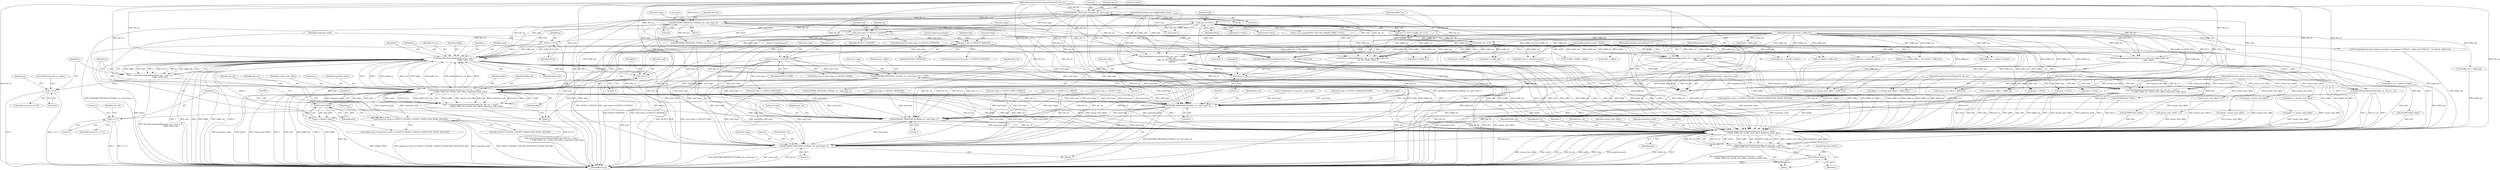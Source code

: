 digraph "0_suricata_47afc577ff763150f9b47f10331f5ef9eb847a57@pointer" {
"1001013" [label="(Call,DetectPcrePayloadMatch(det_ctx, s, smd, p, f,\n                                       buffer, buffer_len))"];
"1000181" [label="(Call,KEYWORD_PROFILING_END(det_ctx, smd->type, 0))"];
"1000164" [label="(Call,KEYWORD_PROFILING_END(det_ctx, smd->type, 0))"];
"1000134" [label="(MethodParameterIn,DetectEngineThreadCtx *det_ctx)"];
"1001051" [label="(Call,DetectEngineContentInspection(de_ctx, det_ctx, s, smd+1,\n                    f, buffer, buffer_len, stream_start_offset, inspection_mode, data))"];
"1000133" [label="(MethodParameterIn,DetectEngineCtx *de_ctx)"];
"1001013" [label="(Call,DetectPcrePayloadMatch(det_ctx, s, smd, p, f,\n                                       buffer, buffer_len))"];
"1000135" [label="(MethodParameterIn,const Signature *s)"];
"1000174" [label="(Call,smd == NULL)"];
"1000136" [label="(MethodParameterIn,const SigMatchData *smd)"];
"1001006" [label="(Call,p = (Packet *)data)"];
"1001008" [label="(Call,(Packet *)data)"];
"1000142" [label="(MethodParameterIn,void *data)"];
"1000999" [label="(Call,*p = NULL)"];
"1000137" [label="(MethodParameterIn,Flow *f)"];
"1000138" [label="(MethodParameterIn,uint8_t *buffer)"];
"1000177" [label="(Call,buffer_len == 0)"];
"1000139" [label="(MethodParameterIn,uint32_t buffer_len)"];
"1000140" [label="(MethodParameterIn,uint32_t stream_start_offset)"];
"1001003" [label="(Call,inspection_mode == DETECT_ENGINE_CONTENT_INSPECTION_MODE_PAYLOAD)"];
"1000141" [label="(MethodParameterIn,uint8_t inspection_mode)"];
"1001038" [label="(Call,KEYWORD_PROFILING_END(det_ctx, smd->type, 1))"];
"1000961" [label="(Call,smd->type == DETECT_PCRE)"];
"1000870" [label="(Call,smd->type == DETECT_ISDATAAT)"];
"1000190" [label="(Call,smd->type == DETECT_CONTENT)"];
"1001011" [label="(Call,r = DetectPcrePayloadMatch(det_ctx, s, smd, p, f,\n                                       buffer, buffer_len))"];
"1001022" [label="(Call,r == 0)"];
"1001553" [label="(Call,DetectEngineContentInspection(de_ctx, det_ctx, s, smd+1,\n                f, buffer, buffer_len, stream_start_offset, inspection_mode, data))"];
"1001551" [label="(Call,r = DetectEngineContentInspection(de_ctx, det_ctx, s, smd+1,\n                f, buffer, buffer_len, stream_start_offset, inspection_mode, data))"];
"1001566" [label="(Call,SCReturnInt(r))"];
"1001569" [label="(Call,KEYWORD_PROFILING_END(det_ctx, smd->type, 1))"];
"1001055" [label="(Call,smd+1)"];
"1001529" [label="(Call,KEYWORD_PROFILING_END(det_ctx, smd->type, 0))"];
"1001544" [label="(Call,KEYWORD_PROFILING_END(det_ctx, smd->type, 1))"];
"1001557" [label="(Call,smd+1)"];
"1001049" [label="(Call,r = DetectEngineContentInspection(de_ctx, det_ctx, s, smd+1,\n                    f, buffer, buffer_len, stream_start_offset, inspection_mode, data))"];
"1001065" [label="(Call,r == 1)"];
"1000809" [label="(Call,smd+1)"];
"1001015" [label="(Identifier,s)"];
"1000672" [label="(Call,found == NULL)"];
"1001045" [label="(Identifier,prev_offset)"];
"1001562" [label="(Identifier,buffer_len)"];
"1001543" [label="(Block,)"];
"1001002" [label="(ControlStructure,if (inspection_mode == DETECT_ENGINE_CONTENT_INSPECTION_MODE_PAYLOAD))"];
"1001005" [label="(Identifier,DETECT_ENGINE_CONTENT_INSPECTION_MODE_PAYLOAD)"];
"1001010" [label="(Identifier,data)"];
"1000181" [label="(Call,KEYWORD_PROFILING_END(det_ctx, smd->type, 0))"];
"1000177" [label="(Call,buffer_len == 0)"];
"1000139" [label="(MethodParameterIn,uint32_t buffer_len)"];
"1000540" [label="(Call,stream_start_offset != 0)"];
"1001462" [label="(Call,DetectLuaMatchBuffer(det_ctx, s, smd, buffer, buffer_len,\n                    det_ctx->buffer_offset, f))"];
"1001022" [label="(Call,r == 0)"];
"1001566" [label="(Call,SCReturnInt(r))"];
"1000135" [label="(MethodParameterIn,const Signature *s)"];
"1001039" [label="(Identifier,det_ctx)"];
"1001070" [label="(Literal,1)"];
"1000945" [label="(Call,SCLogDebug(\"absolute isdataat mismatch, id->isdataat %\"PRIu32\", buffer_len %\"PRIu32\"\", id->dataat, buffer_len))"];
"1001059" [label="(Identifier,buffer)"];
"1000182" [label="(Identifier,det_ctx)"];
"1001060" [label="(Identifier,buffer_len)"];
"1001052" [label="(Identifier,de_ctx)"];
"1001411" [label="(Call,buffer_len > urilend->urilen1)"];
"1001536" [label="(Literal,0)"];
"1000397" [label="(Call,depth >= (stream_start_offset + buffer_len))"];
"1001016" [label="(Identifier,smd)"];
"1000557" [label="(Call,depth >= (stream_start_offset + buffer_len))"];
"1000877" [label="(Literal,\"inspecting isdataat\")"];
"1001554" [label="(Identifier,de_ctx)"];
"1001557" [label="(Call,smd+1)"];
"1001556" [label="(Identifier,s)"];
"1000382" [label="(Call,stream_start_offset != 0)"];
"1001065" [label="(Call,r == 1)"];
"1001555" [label="(Identifier,det_ctx)"];
"1000645" [label="(Call,sbuffer_len > buffer_len)"];
"1001053" [label="(Identifier,det_ctx)"];
"1001004" [label="(Identifier,inspection_mode)"];
"1000219" [label="(Call,*found = NULL)"];
"1000158" [label="(Block,)"];
"1001012" [label="(Identifier,r)"];
"1001567" [label="(Identifier,r)"];
"1001362" [label="(Call,smd->type == DETECT_AL_URILEN)"];
"1000961" [label="(Call,smd->type == DETECT_PCRE)"];
"1000771" [label="(Call,inspection_mode == DETECT_ENGINE_CONTENT_INSPECTION_MODE_PAYLOAD)"];
"1001023" [label="(Identifier,r)"];
"1001055" [label="(Call,smd+1)"];
"1000183" [label="(Call,smd->type)"];
"1000927" [label="(Call,id->dataat < buffer_len)"];
"1001001" [label="(Identifier,NULL)"];
"1001038" [label="(Call,KEYWORD_PROFILING_END(det_ctx, smd->type, 1))"];
"1001569" [label="(Call,KEYWORD_PROFILING_END(det_ctx, smd->type, 1))"];
"1000869" [label="(ControlStructure,if (smd->type == DETECT_ISDATAAT))"];
"1000178" [label="(Identifier,buffer_len)"];
"1000629" [label="(Call,*sbuffer = buffer + offset)"];
"1000567" [label="(Call,depth - stream_start_offset)"];
"1001552" [label="(Identifier,r)"];
"1001018" [label="(Identifier,f)"];
"1001003" [label="(Call,inspection_mode == DETECT_ENGINE_CONTENT_INSPECTION_MODE_PAYLOAD)"];
"1001066" [label="(Identifier,r)"];
"1001021" [label="(ControlStructure,if (r == 0))"];
"1001017" [label="(Identifier,p)"];
"1001031" [label="(Identifier,pe)"];
"1000872" [label="(Identifier,smd)"];
"1001064" [label="(ControlStructure,if (r == 1))"];
"1001497" [label="(Call,s->sm_arrays[DETECT_SM_LIST_BASE64_DATA] != NULL)"];
"1001565" [label="(Identifier,data)"];
"1001073" [label="(Identifier,det_ctx)"];
"1001571" [label="(Call,smd->type)"];
"1001549" [label="(Literal,1)"];
"1001056" [label="(Identifier,smd)"];
"1001423" [label="(Call,buffer_len > urilend->urilen1)"];
"1001150" [label="(Call,data != NULL)"];
"1000190" [label="(Call,smd->type == DETECT_CONTENT)"];
"1000258" [label="(Call,depth = buffer_len)"];
"1000166" [label="(Call,smd->type)"];
"1000174" [label="(Call,smd == NULL)"];
"1001320" [label="(Call,(DCERPCState *)data)"];
"1000631" [label="(Call,buffer + offset)"];
"1001544" [label="(Call,KEYWORD_PROFILING_END(det_ctx, smd->type, 1))"];
"1000870" [label="(Call,smd->type == DETECT_ISDATAAT)"];
"1001061" [label="(Identifier,stream_start_offset)"];
"1001568" [label="(JumpTarget,final_match:)"];
"1001551" [label="(Call,r = DetectEngineContentInspection(de_ctx, det_ctx, s, smd+1,\n                f, buffer, buffer_len, stream_start_offset, inspection_mode, data))"];
"1001063" [label="(Identifier,data)"];
"1001574" [label="(Literal,1)"];
"1001546" [label="(Call,smd->type)"];
"1001011" [label="(Call,r = DetectPcrePayloadMatch(det_ctx, s, smd, p, f,\n                                       buffer, buffer_len))"];
"1000188" [label="(Literal,0)"];
"1000180" [label="(Block,)"];
"1001007" [label="(Identifier,p)"];
"1001563" [label="(Identifier,stream_start_offset)"];
"1001564" [label="(Identifier,inspection_mode)"];
"1000559" [label="(Call,stream_start_offset + buffer_len)"];
"1000133" [label="(MethodParameterIn,DetectEngineCtx *de_ctx)"];
"1001577" [label="(MethodReturn,int)"];
"1001576" [label="(Literal,1)"];
"1001529" [label="(Call,KEYWORD_PROFILING_END(det_ctx, smd->type, 0))"];
"1000399" [label="(Call,stream_start_offset + buffer_len)"];
"1001570" [label="(Identifier,det_ctx)"];
"1001054" [label="(Identifier,s)"];
"1000136" [label="(MethodParameterIn,const SigMatchData *smd)"];
"1001400" [label="(Call,buffer_len < urilend->urilen1)"];
"1001341" [label="(Call,DetectByteExtractDoMatch(det_ctx, smd, s, buffer,\n                                     buffer_len,\n                                     &det_ctx->bj_values[bed->local_id],\n                                     endian))"];
"1000965" [label="(Identifier,DETECT_PCRE)"];
"1000999" [label="(Call,*p = NULL)"];
"1000796" [label="(Call,KEYWORD_PROFILING_END(det_ctx, smd->type, 1))"];
"1000137" [label="(MethodParameterIn,Flow *f)"];
"1001512" [label="(Call,DetectBase64DataDoMatch(de_ctx, det_ctx, s, f))"];
"1001558" [label="(Identifier,smd)"];
"1000968" [label="(Literal,\"inspecting pcre\")"];
"1001553" [label="(Call,DetectEngineContentInspection(de_ctx, det_ctx, s, smd+1,\n                f, buffer, buffer_len, stream_start_offset, inspection_mode, data))"];
"1001530" [label="(Identifier,det_ctx)"];
"1001238" [label="(Call,data != NULL)"];
"1001006" [label="(Call,p = (Packet *)data)"];
"1000962" [label="(Call,smd->type)"];
"1001505" [label="(Call,KEYWORD_PROFILING_END(det_ctx, smd->type, 1))"];
"1000407" [label="(Call,depth - stream_start_offset)"];
"1001452" [label="(Call,smd->type == DETECT_LUA)"];
"1001067" [label="(Literal,1)"];
"1001089" [label="(Call,smd->type == DETECT_BYTETEST)"];
"1001062" [label="(Identifier,inspection_mode)"];
"1000164" [label="(Call,KEYWORD_PROFILING_END(det_ctx, smd->type, 0))"];
"1000602" [label="(Call,depth > buffer_len)"];
"1000605" [label="(Call,depth = buffer_len)"];
"1001195" [label="(Call,smd->type == DETECT_BYTEJUMP)"];
"1000963" [label="(Identifier,smd)"];
"1001428" [label="(Call,buffer_len < urilend->urilen2)"];
"1001020" [label="(Identifier,buffer_len)"];
"1000140" [label="(MethodParameterIn,uint32_t stream_start_offset)"];
"1000179" [label="(Literal,0)"];
"1001049" [label="(Call,r = DetectEngineContentInspection(de_ctx, det_ctx, s, smd+1,\n                    f, buffer, buffer_len, stream_start_offset, inspection_mode, data))"];
"1000169" [label="(Literal,0)"];
"1000134" [label="(MethodParameterIn,DetectEngineThreadCtx *det_ctx)"];
"1001000" [label="(Identifier,p)"];
"1001489" [label="(Call,DetectBase64DecodeDoMatch(det_ctx, s, smd, buffer, buffer_len))"];
"1000194" [label="(Identifier,DETECT_CONTENT)"];
"1001521" [label="(Call,SCLogDebug(\"sm->type %u\", smd->type))"];
"1001482" [label="(Call,smd->type == DETECT_BASE64_DECODE)"];
"1001050" [label="(Identifier,r)"];
"1001026" [label="(ControlStructure,goto no_match;)"];
"1001091" [label="(Identifier,smd)"];
"1000175" [label="(Identifier,smd)"];
"1001013" [label="(Call,DetectPcrePayloadMatch(det_ctx, s, smd, p, f,\n                                       buffer, buffer_len))"];
"1001008" [label="(Call,(Packet *)data)"];
"1000871" [label="(Call,smd->type)"];
"1000227" [label="(Call,depth = buffer_len)"];
"1001545" [label="(Identifier,det_ctx)"];
"1001313" [label="(Call,data != NULL)"];
"1001051" [label="(Call,DetectEngineContentInspection(de_ctx, det_ctx, s, smd+1,\n                    f, buffer, buffer_len, stream_start_offset, inspection_mode, data))"];
"1001040" [label="(Call,smd->type)"];
"1001561" [label="(Identifier,buffer)"];
"1001534" [label="(Literal,0)"];
"1000550" [label="(Call,depth <= stream_start_offset)"];
"1000805" [label="(Call,DetectEngineContentInspection(de_ctx, det_ctx, s, smd+1,\n                        f, buffer, buffer_len, stream_start_offset, inspection_mode, data))"];
"1000186" [label="(Literal,0)"];
"1000138" [label="(MethodParameterIn,uint8_t *buffer)"];
"1001389" [label="(Call,buffer_len == urilend->urilen1)"];
"1000171" [label="(Literal,0)"];
"1001560" [label="(Identifier,f)"];
"1001057" [label="(Literal,1)"];
"1001014" [label="(Identifier,det_ctx)"];
"1001024" [label="(Literal,0)"];
"1001043" [label="(Literal,1)"];
"1001058" [label="(Identifier,f)"];
"1000173" [label="(Call,smd == NULL || buffer_len == 0)"];
"1000390" [label="(Call,depth <= stream_start_offset)"];
"1000198" [label="(Identifier,cd)"];
"1001245" [label="(Call,(DCERPCState *)data)"];
"1000141" [label="(MethodParameterIn,uint8_t inspection_mode)"];
"1001157" [label="(Call,(DCERPCState *)data)"];
"1000746" [label="(Call,found - buffer)"];
"1001282" [label="(Call,smd->type == DETECT_BYTE_EXTRACT)"];
"1001531" [label="(Call,smd->type)"];
"1000176" [label="(Identifier,NULL)"];
"1001178" [label="(Call,DetectBytetestDoMatch(det_ctx, s, smd->ctx, buffer, buffer_len, flags,\n                                  offset, value))"];
"1001019" [label="(Identifier,buffer)"];
"1001559" [label="(Literal,1)"];
"1001266" [label="(Call,DetectBytejumpDoMatch(det_ctx, s, smd->ctx, buffer, buffer_len,\n                                  flags, offset))"];
"1000189" [label="(ControlStructure,if (smd->type == DETECT_CONTENT))"];
"1000142" [label="(MethodParameterIn,void *data)"];
"1000143" [label="(Block,)"];
"1000960" [label="(ControlStructure,if (smd->type == DETECT_PCRE))"];
"1000997" [label="(Block,)"];
"1000165" [label="(Identifier,det_ctx)"];
"1000894" [label="(Call,det_ctx->buffer_offset + id->dataat > buffer_len)"];
"1000874" [label="(Identifier,DETECT_ISDATAAT)"];
"1000191" [label="(Call,smd->type)"];
"1001013" -> "1001011"  [label="AST: "];
"1001013" -> "1001020"  [label="CFG: "];
"1001014" -> "1001013"  [label="AST: "];
"1001015" -> "1001013"  [label="AST: "];
"1001016" -> "1001013"  [label="AST: "];
"1001017" -> "1001013"  [label="AST: "];
"1001018" -> "1001013"  [label="AST: "];
"1001019" -> "1001013"  [label="AST: "];
"1001020" -> "1001013"  [label="AST: "];
"1001011" -> "1001013"  [label="CFG: "];
"1001013" -> "1001577"  [label="DDG: s"];
"1001013" -> "1001577"  [label="DDG: smd"];
"1001013" -> "1001577"  [label="DDG: f"];
"1001013" -> "1001577"  [label="DDG: buffer"];
"1001013" -> "1001577"  [label="DDG: buffer_len"];
"1001013" -> "1001577"  [label="DDG: p"];
"1001013" -> "1001011"  [label="DDG: buffer"];
"1001013" -> "1001011"  [label="DDG: smd"];
"1001013" -> "1001011"  [label="DDG: s"];
"1001013" -> "1001011"  [label="DDG: det_ctx"];
"1001013" -> "1001011"  [label="DDG: p"];
"1001013" -> "1001011"  [label="DDG: buffer_len"];
"1001013" -> "1001011"  [label="DDG: f"];
"1000181" -> "1001013"  [label="DDG: det_ctx"];
"1000164" -> "1001013"  [label="DDG: det_ctx"];
"1001051" -> "1001013"  [label="DDG: det_ctx"];
"1001051" -> "1001013"  [label="DDG: s"];
"1001051" -> "1001013"  [label="DDG: f"];
"1001051" -> "1001013"  [label="DDG: buffer"];
"1001051" -> "1001013"  [label="DDG: buffer_len"];
"1000134" -> "1001013"  [label="DDG: det_ctx"];
"1000135" -> "1001013"  [label="DDG: s"];
"1000174" -> "1001013"  [label="DDG: smd"];
"1000136" -> "1001013"  [label="DDG: smd"];
"1001006" -> "1001013"  [label="DDG: p"];
"1000999" -> "1001013"  [label="DDG: p"];
"1000137" -> "1001013"  [label="DDG: f"];
"1000138" -> "1001013"  [label="DDG: buffer"];
"1000177" -> "1001013"  [label="DDG: buffer_len"];
"1000139" -> "1001013"  [label="DDG: buffer_len"];
"1001013" -> "1001038"  [label="DDG: det_ctx"];
"1001013" -> "1001051"  [label="DDG: buffer"];
"1001013" -> "1001051"  [label="DDG: s"];
"1001013" -> "1001051"  [label="DDG: f"];
"1001013" -> "1001051"  [label="DDG: buffer_len"];
"1001013" -> "1001051"  [label="DDG: smd"];
"1001013" -> "1001055"  [label="DDG: smd"];
"1001013" -> "1001529"  [label="DDG: det_ctx"];
"1001013" -> "1001544"  [label="DDG: det_ctx"];
"1001013" -> "1001553"  [label="DDG: smd"];
"1001013" -> "1001553"  [label="DDG: buffer"];
"1001013" -> "1001553"  [label="DDG: buffer_len"];
"1001013" -> "1001553"  [label="DDG: f"];
"1001013" -> "1001553"  [label="DDG: s"];
"1001013" -> "1001557"  [label="DDG: smd"];
"1001013" -> "1001569"  [label="DDG: det_ctx"];
"1000181" -> "1000180"  [label="AST: "];
"1000181" -> "1000186"  [label="CFG: "];
"1000182" -> "1000181"  [label="AST: "];
"1000183" -> "1000181"  [label="AST: "];
"1000186" -> "1000181"  [label="AST: "];
"1000188" -> "1000181"  [label="CFG: "];
"1000181" -> "1001577"  [label="DDG: KEYWORD_PROFILING_END(det_ctx, smd->type, 0)"];
"1000164" -> "1000181"  [label="DDG: det_ctx"];
"1000164" -> "1000181"  [label="DDG: smd->type"];
"1000134" -> "1000181"  [label="DDG: det_ctx"];
"1000181" -> "1000190"  [label="DDG: smd->type"];
"1000181" -> "1000796"  [label="DDG: det_ctx"];
"1000181" -> "1001178"  [label="DDG: det_ctx"];
"1000181" -> "1001266"  [label="DDG: det_ctx"];
"1000181" -> "1001341"  [label="DDG: det_ctx"];
"1000181" -> "1001462"  [label="DDG: det_ctx"];
"1000181" -> "1001489"  [label="DDG: det_ctx"];
"1000181" -> "1001529"  [label="DDG: det_ctx"];
"1000181" -> "1001544"  [label="DDG: det_ctx"];
"1000181" -> "1001569"  [label="DDG: det_ctx"];
"1000164" -> "1000158"  [label="AST: "];
"1000164" -> "1000169"  [label="CFG: "];
"1000165" -> "1000164"  [label="AST: "];
"1000166" -> "1000164"  [label="AST: "];
"1000169" -> "1000164"  [label="AST: "];
"1000171" -> "1000164"  [label="CFG: "];
"1000164" -> "1001577"  [label="DDG: KEYWORD_PROFILING_END(det_ctx, smd->type, 0)"];
"1000134" -> "1000164"  [label="DDG: det_ctx"];
"1000164" -> "1000190"  [label="DDG: smd->type"];
"1000164" -> "1000796"  [label="DDG: det_ctx"];
"1000164" -> "1001178"  [label="DDG: det_ctx"];
"1000164" -> "1001266"  [label="DDG: det_ctx"];
"1000164" -> "1001341"  [label="DDG: det_ctx"];
"1000164" -> "1001462"  [label="DDG: det_ctx"];
"1000164" -> "1001489"  [label="DDG: det_ctx"];
"1000164" -> "1001529"  [label="DDG: det_ctx"];
"1000164" -> "1001544"  [label="DDG: det_ctx"];
"1000164" -> "1001569"  [label="DDG: det_ctx"];
"1000134" -> "1000132"  [label="AST: "];
"1000134" -> "1001577"  [label="DDG: det_ctx"];
"1000134" -> "1000796"  [label="DDG: det_ctx"];
"1000134" -> "1000805"  [label="DDG: det_ctx"];
"1000134" -> "1001038"  [label="DDG: det_ctx"];
"1000134" -> "1001051"  [label="DDG: det_ctx"];
"1000134" -> "1001178"  [label="DDG: det_ctx"];
"1000134" -> "1001266"  [label="DDG: det_ctx"];
"1000134" -> "1001341"  [label="DDG: det_ctx"];
"1000134" -> "1001462"  [label="DDG: det_ctx"];
"1000134" -> "1001489"  [label="DDG: det_ctx"];
"1000134" -> "1001505"  [label="DDG: det_ctx"];
"1000134" -> "1001512"  [label="DDG: det_ctx"];
"1000134" -> "1001529"  [label="DDG: det_ctx"];
"1000134" -> "1001544"  [label="DDG: det_ctx"];
"1000134" -> "1001553"  [label="DDG: det_ctx"];
"1000134" -> "1001569"  [label="DDG: det_ctx"];
"1001051" -> "1001049"  [label="AST: "];
"1001051" -> "1001063"  [label="CFG: "];
"1001052" -> "1001051"  [label="AST: "];
"1001053" -> "1001051"  [label="AST: "];
"1001054" -> "1001051"  [label="AST: "];
"1001055" -> "1001051"  [label="AST: "];
"1001058" -> "1001051"  [label="AST: "];
"1001059" -> "1001051"  [label="AST: "];
"1001060" -> "1001051"  [label="AST: "];
"1001061" -> "1001051"  [label="AST: "];
"1001062" -> "1001051"  [label="AST: "];
"1001063" -> "1001051"  [label="AST: "];
"1001049" -> "1001051"  [label="CFG: "];
"1001051" -> "1001577"  [label="DDG: inspection_mode"];
"1001051" -> "1001577"  [label="DDG: smd+1"];
"1001051" -> "1001577"  [label="DDG: stream_start_offset"];
"1001051" -> "1001577"  [label="DDG: f"];
"1001051" -> "1001577"  [label="DDG: data"];
"1001051" -> "1001577"  [label="DDG: buffer_len"];
"1001051" -> "1001577"  [label="DDG: s"];
"1001051" -> "1001577"  [label="DDG: buffer"];
"1001051" -> "1001577"  [label="DDG: de_ctx"];
"1001051" -> "1001003"  [label="DDG: inspection_mode"];
"1001051" -> "1001008"  [label="DDG: data"];
"1001051" -> "1001049"  [label="DDG: buffer"];
"1001051" -> "1001049"  [label="DDG: stream_start_offset"];
"1001051" -> "1001049"  [label="DDG: data"];
"1001051" -> "1001049"  [label="DDG: inspection_mode"];
"1001051" -> "1001049"  [label="DDG: det_ctx"];
"1001051" -> "1001049"  [label="DDG: s"];
"1001051" -> "1001049"  [label="DDG: f"];
"1001051" -> "1001049"  [label="DDG: smd+1"];
"1001051" -> "1001049"  [label="DDG: de_ctx"];
"1001051" -> "1001049"  [label="DDG: buffer_len"];
"1000133" -> "1001051"  [label="DDG: de_ctx"];
"1000138" -> "1001051"  [label="DDG: buffer"];
"1000140" -> "1001051"  [label="DDG: stream_start_offset"];
"1001008" -> "1001051"  [label="DDG: data"];
"1000142" -> "1001051"  [label="DDG: data"];
"1001003" -> "1001051"  [label="DDG: inspection_mode"];
"1000141" -> "1001051"  [label="DDG: inspection_mode"];
"1001038" -> "1001051"  [label="DDG: det_ctx"];
"1000135" -> "1001051"  [label="DDG: s"];
"1000137" -> "1001051"  [label="DDG: f"];
"1000139" -> "1001051"  [label="DDG: buffer_len"];
"1000136" -> "1001051"  [label="DDG: smd"];
"1001051" -> "1001529"  [label="DDG: det_ctx"];
"1001051" -> "1001553"  [label="DDG: de_ctx"];
"1001051" -> "1001553"  [label="DDG: buffer"];
"1001051" -> "1001553"  [label="DDG: data"];
"1001051" -> "1001553"  [label="DDG: buffer_len"];
"1001051" -> "1001553"  [label="DDG: f"];
"1001051" -> "1001553"  [label="DDG: stream_start_offset"];
"1001051" -> "1001553"  [label="DDG: inspection_mode"];
"1001051" -> "1001553"  [label="DDG: s"];
"1000133" -> "1000132"  [label="AST: "];
"1000133" -> "1001577"  [label="DDG: de_ctx"];
"1000133" -> "1000805"  [label="DDG: de_ctx"];
"1000133" -> "1001512"  [label="DDG: de_ctx"];
"1000133" -> "1001553"  [label="DDG: de_ctx"];
"1000135" -> "1000132"  [label="AST: "];
"1000135" -> "1001577"  [label="DDG: s"];
"1000135" -> "1000805"  [label="DDG: s"];
"1000135" -> "1001178"  [label="DDG: s"];
"1000135" -> "1001266"  [label="DDG: s"];
"1000135" -> "1001341"  [label="DDG: s"];
"1000135" -> "1001462"  [label="DDG: s"];
"1000135" -> "1001489"  [label="DDG: s"];
"1000135" -> "1001512"  [label="DDG: s"];
"1000135" -> "1001553"  [label="DDG: s"];
"1000174" -> "1000173"  [label="AST: "];
"1000174" -> "1000176"  [label="CFG: "];
"1000175" -> "1000174"  [label="AST: "];
"1000176" -> "1000174"  [label="AST: "];
"1000178" -> "1000174"  [label="CFG: "];
"1000173" -> "1000174"  [label="CFG: "];
"1000174" -> "1001577"  [label="DDG: NULL"];
"1000174" -> "1001577"  [label="DDG: smd"];
"1000174" -> "1000173"  [label="DDG: smd"];
"1000174" -> "1000173"  [label="DDG: NULL"];
"1000136" -> "1000174"  [label="DDG: smd"];
"1000174" -> "1000219"  [label="DDG: NULL"];
"1000174" -> "1000672"  [label="DDG: NULL"];
"1000174" -> "1000805"  [label="DDG: smd"];
"1000174" -> "1000809"  [label="DDG: smd"];
"1000174" -> "1000999"  [label="DDG: NULL"];
"1000174" -> "1001150"  [label="DDG: NULL"];
"1000174" -> "1001238"  [label="DDG: NULL"];
"1000174" -> "1001313"  [label="DDG: NULL"];
"1000174" -> "1001341"  [label="DDG: smd"];
"1000174" -> "1001462"  [label="DDG: smd"];
"1000174" -> "1001489"  [label="DDG: smd"];
"1000174" -> "1001497"  [label="DDG: NULL"];
"1000174" -> "1001553"  [label="DDG: smd"];
"1000174" -> "1001557"  [label="DDG: smd"];
"1000136" -> "1000132"  [label="AST: "];
"1000136" -> "1001577"  [label="DDG: smd"];
"1000136" -> "1000805"  [label="DDG: smd"];
"1000136" -> "1000809"  [label="DDG: smd"];
"1000136" -> "1001055"  [label="DDG: smd"];
"1000136" -> "1001341"  [label="DDG: smd"];
"1000136" -> "1001462"  [label="DDG: smd"];
"1000136" -> "1001489"  [label="DDG: smd"];
"1000136" -> "1001553"  [label="DDG: smd"];
"1000136" -> "1001557"  [label="DDG: smd"];
"1001006" -> "1001002"  [label="AST: "];
"1001006" -> "1001008"  [label="CFG: "];
"1001007" -> "1001006"  [label="AST: "];
"1001008" -> "1001006"  [label="AST: "];
"1001012" -> "1001006"  [label="CFG: "];
"1001006" -> "1001577"  [label="DDG: (Packet *)data"];
"1001008" -> "1001006"  [label="DDG: data"];
"1001008" -> "1001010"  [label="CFG: "];
"1001009" -> "1001008"  [label="AST: "];
"1001010" -> "1001008"  [label="AST: "];
"1001008" -> "1001577"  [label="DDG: data"];
"1000142" -> "1001008"  [label="DDG: data"];
"1001008" -> "1001553"  [label="DDG: data"];
"1000142" -> "1000132"  [label="AST: "];
"1000142" -> "1001577"  [label="DDG: data"];
"1000142" -> "1000805"  [label="DDG: data"];
"1000142" -> "1001150"  [label="DDG: data"];
"1000142" -> "1001157"  [label="DDG: data"];
"1000142" -> "1001238"  [label="DDG: data"];
"1000142" -> "1001245"  [label="DDG: data"];
"1000142" -> "1001313"  [label="DDG: data"];
"1000142" -> "1001320"  [label="DDG: data"];
"1000142" -> "1001553"  [label="DDG: data"];
"1000999" -> "1000997"  [label="AST: "];
"1000999" -> "1001001"  [label="CFG: "];
"1001000" -> "1000999"  [label="AST: "];
"1001001" -> "1000999"  [label="AST: "];
"1001004" -> "1000999"  [label="CFG: "];
"1000999" -> "1001577"  [label="DDG: NULL"];
"1000137" -> "1000132"  [label="AST: "];
"1000137" -> "1001577"  [label="DDG: f"];
"1000137" -> "1000805"  [label="DDG: f"];
"1000137" -> "1001462"  [label="DDG: f"];
"1000137" -> "1001512"  [label="DDG: f"];
"1000137" -> "1001553"  [label="DDG: f"];
"1000138" -> "1000132"  [label="AST: "];
"1000138" -> "1001577"  [label="DDG: buffer"];
"1000138" -> "1000629"  [label="DDG: buffer"];
"1000138" -> "1000631"  [label="DDG: buffer"];
"1000138" -> "1000746"  [label="DDG: buffer"];
"1000138" -> "1000805"  [label="DDG: buffer"];
"1000138" -> "1001178"  [label="DDG: buffer"];
"1000138" -> "1001266"  [label="DDG: buffer"];
"1000138" -> "1001341"  [label="DDG: buffer"];
"1000138" -> "1001462"  [label="DDG: buffer"];
"1000138" -> "1001489"  [label="DDG: buffer"];
"1000138" -> "1001553"  [label="DDG: buffer"];
"1000177" -> "1000173"  [label="AST: "];
"1000177" -> "1000179"  [label="CFG: "];
"1000178" -> "1000177"  [label="AST: "];
"1000179" -> "1000177"  [label="AST: "];
"1000173" -> "1000177"  [label="CFG: "];
"1000177" -> "1001577"  [label="DDG: buffer_len"];
"1000177" -> "1000173"  [label="DDG: buffer_len"];
"1000177" -> "1000173"  [label="DDG: 0"];
"1000139" -> "1000177"  [label="DDG: buffer_len"];
"1000177" -> "1000227"  [label="DDG: buffer_len"];
"1000177" -> "1000258"  [label="DDG: buffer_len"];
"1000177" -> "1000397"  [label="DDG: buffer_len"];
"1000177" -> "1000399"  [label="DDG: buffer_len"];
"1000177" -> "1000557"  [label="DDG: buffer_len"];
"1000177" -> "1000559"  [label="DDG: buffer_len"];
"1000177" -> "1000602"  [label="DDG: buffer_len"];
"1000177" -> "1000894"  [label="DDG: buffer_len"];
"1000177" -> "1000927"  [label="DDG: buffer_len"];
"1000177" -> "1001178"  [label="DDG: buffer_len"];
"1000177" -> "1001266"  [label="DDG: buffer_len"];
"1000177" -> "1001341"  [label="DDG: buffer_len"];
"1000177" -> "1001389"  [label="DDG: buffer_len"];
"1000177" -> "1001400"  [label="DDG: buffer_len"];
"1000177" -> "1001411"  [label="DDG: buffer_len"];
"1000177" -> "1001423"  [label="DDG: buffer_len"];
"1000177" -> "1001462"  [label="DDG: buffer_len"];
"1000177" -> "1001489"  [label="DDG: buffer_len"];
"1000177" -> "1001553"  [label="DDG: buffer_len"];
"1000139" -> "1000132"  [label="AST: "];
"1000139" -> "1001577"  [label="DDG: buffer_len"];
"1000139" -> "1000227"  [label="DDG: buffer_len"];
"1000139" -> "1000258"  [label="DDG: buffer_len"];
"1000139" -> "1000397"  [label="DDG: buffer_len"];
"1000139" -> "1000399"  [label="DDG: buffer_len"];
"1000139" -> "1000557"  [label="DDG: buffer_len"];
"1000139" -> "1000559"  [label="DDG: buffer_len"];
"1000139" -> "1000602"  [label="DDG: buffer_len"];
"1000139" -> "1000605"  [label="DDG: buffer_len"];
"1000139" -> "1000645"  [label="DDG: buffer_len"];
"1000139" -> "1000805"  [label="DDG: buffer_len"];
"1000139" -> "1000894"  [label="DDG: buffer_len"];
"1000139" -> "1000927"  [label="DDG: buffer_len"];
"1000139" -> "1000945"  [label="DDG: buffer_len"];
"1000139" -> "1001178"  [label="DDG: buffer_len"];
"1000139" -> "1001266"  [label="DDG: buffer_len"];
"1000139" -> "1001341"  [label="DDG: buffer_len"];
"1000139" -> "1001389"  [label="DDG: buffer_len"];
"1000139" -> "1001400"  [label="DDG: buffer_len"];
"1000139" -> "1001411"  [label="DDG: buffer_len"];
"1000139" -> "1001423"  [label="DDG: buffer_len"];
"1000139" -> "1001428"  [label="DDG: buffer_len"];
"1000139" -> "1001462"  [label="DDG: buffer_len"];
"1000139" -> "1001489"  [label="DDG: buffer_len"];
"1000139" -> "1001553"  [label="DDG: buffer_len"];
"1000140" -> "1000132"  [label="AST: "];
"1000140" -> "1001577"  [label="DDG: stream_start_offset"];
"1000140" -> "1000382"  [label="DDG: stream_start_offset"];
"1000140" -> "1000390"  [label="DDG: stream_start_offset"];
"1000140" -> "1000397"  [label="DDG: stream_start_offset"];
"1000140" -> "1000399"  [label="DDG: stream_start_offset"];
"1000140" -> "1000407"  [label="DDG: stream_start_offset"];
"1000140" -> "1000540"  [label="DDG: stream_start_offset"];
"1000140" -> "1000550"  [label="DDG: stream_start_offset"];
"1000140" -> "1000557"  [label="DDG: stream_start_offset"];
"1000140" -> "1000559"  [label="DDG: stream_start_offset"];
"1000140" -> "1000567"  [label="DDG: stream_start_offset"];
"1000140" -> "1000805"  [label="DDG: stream_start_offset"];
"1000140" -> "1001553"  [label="DDG: stream_start_offset"];
"1001003" -> "1001002"  [label="AST: "];
"1001003" -> "1001005"  [label="CFG: "];
"1001004" -> "1001003"  [label="AST: "];
"1001005" -> "1001003"  [label="AST: "];
"1001007" -> "1001003"  [label="CFG: "];
"1001012" -> "1001003"  [label="CFG: "];
"1001003" -> "1001577"  [label="DDG: inspection_mode == DETECT_ENGINE_CONTENT_INSPECTION_MODE_PAYLOAD"];
"1001003" -> "1001577"  [label="DDG: inspection_mode"];
"1001003" -> "1001577"  [label="DDG: DETECT_ENGINE_CONTENT_INSPECTION_MODE_PAYLOAD"];
"1000141" -> "1001003"  [label="DDG: inspection_mode"];
"1001003" -> "1001553"  [label="DDG: inspection_mode"];
"1000141" -> "1000132"  [label="AST: "];
"1000141" -> "1001577"  [label="DDG: inspection_mode"];
"1000141" -> "1000771"  [label="DDG: inspection_mode"];
"1000141" -> "1000805"  [label="DDG: inspection_mode"];
"1000141" -> "1001553"  [label="DDG: inspection_mode"];
"1001038" -> "1000997"  [label="AST: "];
"1001038" -> "1001043"  [label="CFG: "];
"1001039" -> "1001038"  [label="AST: "];
"1001040" -> "1001038"  [label="AST: "];
"1001043" -> "1001038"  [label="AST: "];
"1001045" -> "1001038"  [label="CFG: "];
"1000961" -> "1001038"  [label="DDG: smd->type"];
"1001038" -> "1001529"  [label="DDG: smd->type"];
"1001038" -> "1001544"  [label="DDG: smd->type"];
"1001038" -> "1001569"  [label="DDG: smd->type"];
"1000961" -> "1000960"  [label="AST: "];
"1000961" -> "1000965"  [label="CFG: "];
"1000962" -> "1000961"  [label="AST: "];
"1000965" -> "1000961"  [label="AST: "];
"1000968" -> "1000961"  [label="CFG: "];
"1001091" -> "1000961"  [label="CFG: "];
"1000961" -> "1001577"  [label="DDG: DETECT_PCRE"];
"1000961" -> "1001577"  [label="DDG: smd->type == DETECT_PCRE"];
"1000870" -> "1000961"  [label="DDG: smd->type"];
"1000961" -> "1001089"  [label="DDG: smd->type"];
"1000961" -> "1001529"  [label="DDG: smd->type"];
"1000961" -> "1001544"  [label="DDG: smd->type"];
"1000961" -> "1001569"  [label="DDG: smd->type"];
"1000870" -> "1000869"  [label="AST: "];
"1000870" -> "1000874"  [label="CFG: "];
"1000871" -> "1000870"  [label="AST: "];
"1000874" -> "1000870"  [label="AST: "];
"1000877" -> "1000870"  [label="CFG: "];
"1000963" -> "1000870"  [label="CFG: "];
"1000870" -> "1001577"  [label="DDG: DETECT_ISDATAAT"];
"1000870" -> "1001577"  [label="DDG: smd->type == DETECT_ISDATAAT"];
"1000190" -> "1000870"  [label="DDG: smd->type"];
"1000870" -> "1001529"  [label="DDG: smd->type"];
"1000870" -> "1001544"  [label="DDG: smd->type"];
"1000870" -> "1001569"  [label="DDG: smd->type"];
"1000190" -> "1000189"  [label="AST: "];
"1000190" -> "1000194"  [label="CFG: "];
"1000191" -> "1000190"  [label="AST: "];
"1000194" -> "1000190"  [label="AST: "];
"1000198" -> "1000190"  [label="CFG: "];
"1000872" -> "1000190"  [label="CFG: "];
"1000190" -> "1001577"  [label="DDG: DETECT_CONTENT"];
"1000190" -> "1001577"  [label="DDG: smd->type == DETECT_CONTENT"];
"1000190" -> "1000796"  [label="DDG: smd->type"];
"1000190" -> "1001529"  [label="DDG: smd->type"];
"1000190" -> "1001544"  [label="DDG: smd->type"];
"1000190" -> "1001569"  [label="DDG: smd->type"];
"1001011" -> "1000997"  [label="AST: "];
"1001012" -> "1001011"  [label="AST: "];
"1001023" -> "1001011"  [label="CFG: "];
"1001011" -> "1001577"  [label="DDG: DetectPcrePayloadMatch(det_ctx, s, smd, p, f,\n                                       buffer, buffer_len)"];
"1001011" -> "1001022"  [label="DDG: r"];
"1001022" -> "1001021"  [label="AST: "];
"1001022" -> "1001024"  [label="CFG: "];
"1001023" -> "1001022"  [label="AST: "];
"1001024" -> "1001022"  [label="AST: "];
"1001026" -> "1001022"  [label="CFG: "];
"1001031" -> "1001022"  [label="CFG: "];
"1001022" -> "1001577"  [label="DDG: r"];
"1001022" -> "1001577"  [label="DDG: r == 0"];
"1001553" -> "1001551"  [label="AST: "];
"1001553" -> "1001565"  [label="CFG: "];
"1001554" -> "1001553"  [label="AST: "];
"1001555" -> "1001553"  [label="AST: "];
"1001556" -> "1001553"  [label="AST: "];
"1001557" -> "1001553"  [label="AST: "];
"1001560" -> "1001553"  [label="AST: "];
"1001561" -> "1001553"  [label="AST: "];
"1001562" -> "1001553"  [label="AST: "];
"1001563" -> "1001553"  [label="AST: "];
"1001564" -> "1001553"  [label="AST: "];
"1001565" -> "1001553"  [label="AST: "];
"1001551" -> "1001553"  [label="CFG: "];
"1001553" -> "1001577"  [label="DDG: stream_start_offset"];
"1001553" -> "1001577"  [label="DDG: smd+1"];
"1001553" -> "1001577"  [label="DDG: s"];
"1001553" -> "1001577"  [label="DDG: de_ctx"];
"1001553" -> "1001577"  [label="DDG: buffer"];
"1001553" -> "1001577"  [label="DDG: data"];
"1001553" -> "1001577"  [label="DDG: inspection_mode"];
"1001553" -> "1001577"  [label="DDG: buffer_len"];
"1001553" -> "1001577"  [label="DDG: f"];
"1001553" -> "1001551"  [label="DDG: de_ctx"];
"1001553" -> "1001551"  [label="DDG: smd+1"];
"1001553" -> "1001551"  [label="DDG: buffer"];
"1001553" -> "1001551"  [label="DDG: data"];
"1001553" -> "1001551"  [label="DDG: buffer_len"];
"1001553" -> "1001551"  [label="DDG: f"];
"1001553" -> "1001551"  [label="DDG: stream_start_offset"];
"1001553" -> "1001551"  [label="DDG: inspection_mode"];
"1001553" -> "1001551"  [label="DDG: s"];
"1001553" -> "1001551"  [label="DDG: det_ctx"];
"1001512" -> "1001553"  [label="DDG: de_ctx"];
"1001512" -> "1001553"  [label="DDG: f"];
"1001512" -> "1001553"  [label="DDG: s"];
"1000805" -> "1001553"  [label="DDG: de_ctx"];
"1000805" -> "1001553"  [label="DDG: buffer"];
"1000805" -> "1001553"  [label="DDG: data"];
"1000805" -> "1001553"  [label="DDG: buffer_len"];
"1000805" -> "1001553"  [label="DDG: f"];
"1000805" -> "1001553"  [label="DDG: stream_start_offset"];
"1000805" -> "1001553"  [label="DDG: inspection_mode"];
"1000805" -> "1001553"  [label="DDG: s"];
"1001489" -> "1001553"  [label="DDG: smd"];
"1001489" -> "1001553"  [label="DDG: buffer"];
"1001489" -> "1001553"  [label="DDG: buffer_len"];
"1001489" -> "1001553"  [label="DDG: s"];
"1001341" -> "1001553"  [label="DDG: smd"];
"1001341" -> "1001553"  [label="DDG: buffer"];
"1001341" -> "1001553"  [label="DDG: buffer_len"];
"1001341" -> "1001553"  [label="DDG: s"];
"1001462" -> "1001553"  [label="DDG: smd"];
"1001462" -> "1001553"  [label="DDG: buffer"];
"1001462" -> "1001553"  [label="DDG: buffer_len"];
"1001462" -> "1001553"  [label="DDG: f"];
"1001462" -> "1001553"  [label="DDG: s"];
"1000746" -> "1001553"  [label="DDG: buffer"];
"1001266" -> "1001553"  [label="DDG: buffer"];
"1001266" -> "1001553"  [label="DDG: buffer_len"];
"1001266" -> "1001553"  [label="DDG: s"];
"1001178" -> "1001553"  [label="DDG: buffer"];
"1001178" -> "1001553"  [label="DDG: buffer_len"];
"1001178" -> "1001553"  [label="DDG: s"];
"1001245" -> "1001553"  [label="DDG: data"];
"1001150" -> "1001553"  [label="DDG: data"];
"1001238" -> "1001553"  [label="DDG: data"];
"1001320" -> "1001553"  [label="DDG: data"];
"1001157" -> "1001553"  [label="DDG: data"];
"1001313" -> "1001553"  [label="DDG: data"];
"1001428" -> "1001553"  [label="DDG: buffer_len"];
"1000945" -> "1001553"  [label="DDG: buffer_len"];
"1000602" -> "1001553"  [label="DDG: buffer_len"];
"1001423" -> "1001553"  [label="DDG: buffer_len"];
"1001411" -> "1001553"  [label="DDG: buffer_len"];
"1000645" -> "1001553"  [label="DDG: buffer_len"];
"1001400" -> "1001553"  [label="DDG: buffer_len"];
"1000927" -> "1001553"  [label="DDG: buffer_len"];
"1000894" -> "1001553"  [label="DDG: buffer_len"];
"1001389" -> "1001553"  [label="DDG: buffer_len"];
"1000382" -> "1001553"  [label="DDG: stream_start_offset"];
"1000407" -> "1001553"  [label="DDG: stream_start_offset"];
"1000390" -> "1001553"  [label="DDG: stream_start_offset"];
"1000550" -> "1001553"  [label="DDG: stream_start_offset"];
"1000540" -> "1001553"  [label="DDG: stream_start_offset"];
"1000567" -> "1001553"  [label="DDG: stream_start_offset"];
"1000771" -> "1001553"  [label="DDG: inspection_mode"];
"1001544" -> "1001553"  [label="DDG: det_ctx"];
"1001553" -> "1001569"  [label="DDG: det_ctx"];
"1001551" -> "1001543"  [label="AST: "];
"1001552" -> "1001551"  [label="AST: "];
"1001567" -> "1001551"  [label="CFG: "];
"1001551" -> "1001577"  [label="DDG: DetectEngineContentInspection(de_ctx, det_ctx, s, smd+1,\n                f, buffer, buffer_len, stream_start_offset, inspection_mode, data)"];
"1001551" -> "1001566"  [label="DDG: r"];
"1001566" -> "1001543"  [label="AST: "];
"1001566" -> "1001567"  [label="CFG: "];
"1001567" -> "1001566"  [label="AST: "];
"1001568" -> "1001566"  [label="CFG: "];
"1001566" -> "1001577"  [label="DDG: r"];
"1001566" -> "1001577"  [label="DDG: SCReturnInt(r)"];
"1001569" -> "1000143"  [label="AST: "];
"1001569" -> "1001574"  [label="CFG: "];
"1001570" -> "1001569"  [label="AST: "];
"1001571" -> "1001569"  [label="AST: "];
"1001574" -> "1001569"  [label="AST: "];
"1001576" -> "1001569"  [label="CFG: "];
"1001569" -> "1001577"  [label="DDG: KEYWORD_PROFILING_END(det_ctx, smd->type, 1)"];
"1001569" -> "1001577"  [label="DDG: smd->type"];
"1001569" -> "1001577"  [label="DDG: det_ctx"];
"1001341" -> "1001569"  [label="DDG: det_ctx"];
"1001529" -> "1001569"  [label="DDG: det_ctx"];
"1001529" -> "1001569"  [label="DDG: smd->type"];
"1001512" -> "1001569"  [label="DDG: det_ctx"];
"1001266" -> "1001569"  [label="DDG: det_ctx"];
"1001462" -> "1001569"  [label="DDG: det_ctx"];
"1000805" -> "1001569"  [label="DDG: det_ctx"];
"1001178" -> "1001569"  [label="DDG: det_ctx"];
"1001195" -> "1001569"  [label="DDG: smd->type"];
"1001452" -> "1001569"  [label="DDG: smd->type"];
"1000796" -> "1001569"  [label="DDG: smd->type"];
"1001089" -> "1001569"  [label="DDG: smd->type"];
"1001544" -> "1001569"  [label="DDG: smd->type"];
"1001505" -> "1001569"  [label="DDG: smd->type"];
"1001282" -> "1001569"  [label="DDG: smd->type"];
"1001362" -> "1001569"  [label="DDG: smd->type"];
"1001055" -> "1001057"  [label="CFG: "];
"1001056" -> "1001055"  [label="AST: "];
"1001057" -> "1001055"  [label="AST: "];
"1001058" -> "1001055"  [label="CFG: "];
"1001055" -> "1001577"  [label="DDG: smd"];
"1001529" -> "1000143"  [label="AST: "];
"1001529" -> "1001534"  [label="CFG: "];
"1001530" -> "1001529"  [label="AST: "];
"1001531" -> "1001529"  [label="AST: "];
"1001534" -> "1001529"  [label="AST: "];
"1001536" -> "1001529"  [label="CFG: "];
"1001529" -> "1001577"  [label="DDG: KEYWORD_PROFILING_END(det_ctx, smd->type, 0)"];
"1001341" -> "1001529"  [label="DDG: det_ctx"];
"1001512" -> "1001529"  [label="DDG: det_ctx"];
"1001489" -> "1001529"  [label="DDG: det_ctx"];
"1001266" -> "1001529"  [label="DDG: det_ctx"];
"1001462" -> "1001529"  [label="DDG: det_ctx"];
"1000805" -> "1001529"  [label="DDG: det_ctx"];
"1001178" -> "1001529"  [label="DDG: det_ctx"];
"1001282" -> "1001529"  [label="DDG: smd->type"];
"1001521" -> "1001529"  [label="DDG: smd->type"];
"1001195" -> "1001529"  [label="DDG: smd->type"];
"1000796" -> "1001529"  [label="DDG: smd->type"];
"1001089" -> "1001529"  [label="DDG: smd->type"];
"1001505" -> "1001529"  [label="DDG: smd->type"];
"1001362" -> "1001529"  [label="DDG: smd->type"];
"1001452" -> "1001529"  [label="DDG: smd->type"];
"1001482" -> "1001529"  [label="DDG: smd->type"];
"1001529" -> "1001544"  [label="DDG: det_ctx"];
"1001529" -> "1001544"  [label="DDG: smd->type"];
"1001544" -> "1001543"  [label="AST: "];
"1001544" -> "1001549"  [label="CFG: "];
"1001545" -> "1001544"  [label="AST: "];
"1001546" -> "1001544"  [label="AST: "];
"1001549" -> "1001544"  [label="AST: "];
"1001552" -> "1001544"  [label="CFG: "];
"1001341" -> "1001544"  [label="DDG: det_ctx"];
"1001266" -> "1001544"  [label="DDG: det_ctx"];
"1001462" -> "1001544"  [label="DDG: det_ctx"];
"1000805" -> "1001544"  [label="DDG: det_ctx"];
"1001178" -> "1001544"  [label="DDG: det_ctx"];
"1001195" -> "1001544"  [label="DDG: smd->type"];
"1001452" -> "1001544"  [label="DDG: smd->type"];
"1000796" -> "1001544"  [label="DDG: smd->type"];
"1001089" -> "1001544"  [label="DDG: smd->type"];
"1001282" -> "1001544"  [label="DDG: smd->type"];
"1001362" -> "1001544"  [label="DDG: smd->type"];
"1001557" -> "1001559"  [label="CFG: "];
"1001558" -> "1001557"  [label="AST: "];
"1001559" -> "1001557"  [label="AST: "];
"1001560" -> "1001557"  [label="CFG: "];
"1001557" -> "1001577"  [label="DDG: smd"];
"1001489" -> "1001557"  [label="DDG: smd"];
"1001341" -> "1001557"  [label="DDG: smd"];
"1001462" -> "1001557"  [label="DDG: smd"];
"1001049" -> "1000997"  [label="AST: "];
"1001050" -> "1001049"  [label="AST: "];
"1001066" -> "1001049"  [label="CFG: "];
"1001049" -> "1001577"  [label="DDG: DetectEngineContentInspection(de_ctx, det_ctx, s, smd+1,\n                    f, buffer, buffer_len, stream_start_offset, inspection_mode, data)"];
"1001049" -> "1001065"  [label="DDG: r"];
"1001065" -> "1001064"  [label="AST: "];
"1001065" -> "1001067"  [label="CFG: "];
"1001066" -> "1001065"  [label="AST: "];
"1001067" -> "1001065"  [label="AST: "];
"1001070" -> "1001065"  [label="CFG: "];
"1001073" -> "1001065"  [label="CFG: "];
"1001065" -> "1001577"  [label="DDG: r"];
"1001065" -> "1001577"  [label="DDG: r == 1"];
}
